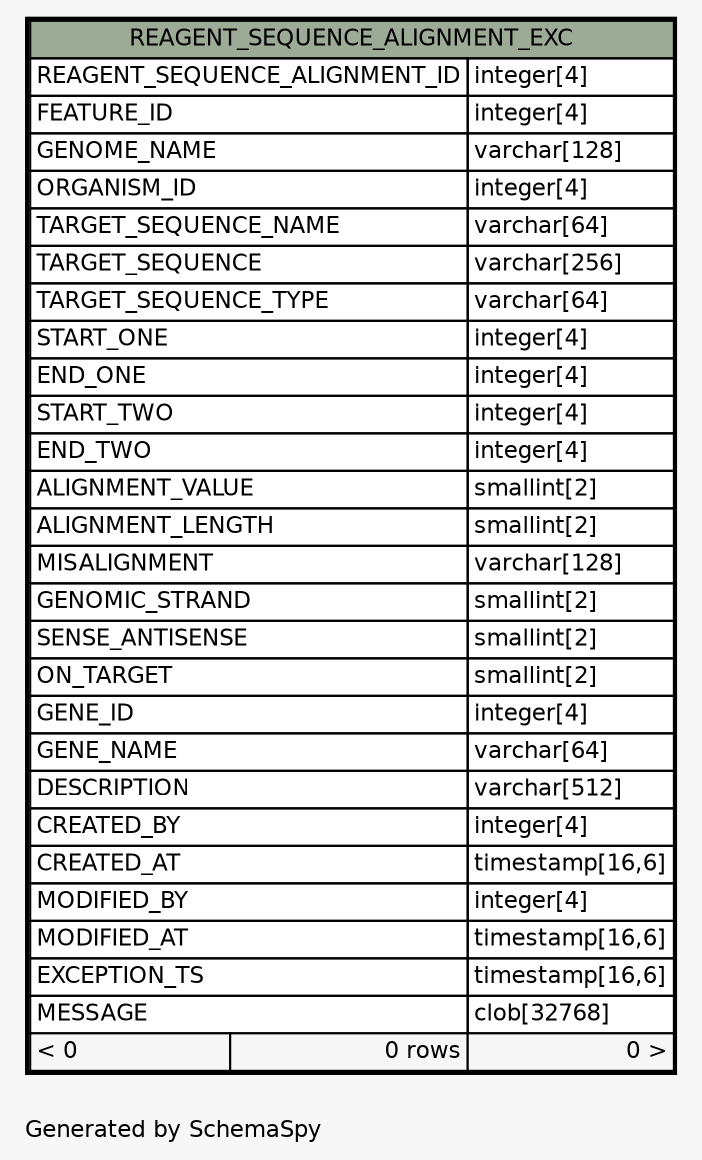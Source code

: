 // dot 2.38.0 on Windows 10 10.0
// SchemaSpy rev Unknown
digraph "oneDegreeRelationshipsDiagram" {
  graph [
    rankdir="RL"
    bgcolor="#f7f7f7"
    label="\nGenerated by SchemaSpy"
    labeljust="l"
    nodesep="0.18"
    ranksep="0.46"
    fontname="Helvetica"
    fontsize="11"
  ];
  node [
    fontname="Helvetica"
    fontsize="11"
    shape="plaintext"
  ];
  edge [
    arrowsize="0.8"
  ];
  "REAGENT_SEQUENCE_ALIGNMENT_EXC" [
    label=<
    <TABLE BORDER="2" CELLBORDER="1" CELLSPACING="0" BGCOLOR="#ffffff">
      <TR><TD COLSPAN="3" BGCOLOR="#9bab96" ALIGN="CENTER">REAGENT_SEQUENCE_ALIGNMENT_EXC</TD></TR>
      <TR><TD PORT="REAGENT_SEQUENCE_ALIGNMENT_ID" COLSPAN="2" ALIGN="LEFT">REAGENT_SEQUENCE_ALIGNMENT_ID</TD><TD PORT="REAGENT_SEQUENCE_ALIGNMENT_ID.type" ALIGN="LEFT">integer[4]</TD></TR>
      <TR><TD PORT="FEATURE_ID" COLSPAN="2" ALIGN="LEFT">FEATURE_ID</TD><TD PORT="FEATURE_ID.type" ALIGN="LEFT">integer[4]</TD></TR>
      <TR><TD PORT="GENOME_NAME" COLSPAN="2" ALIGN="LEFT">GENOME_NAME</TD><TD PORT="GENOME_NAME.type" ALIGN="LEFT">varchar[128]</TD></TR>
      <TR><TD PORT="ORGANISM_ID" COLSPAN="2" ALIGN="LEFT">ORGANISM_ID</TD><TD PORT="ORGANISM_ID.type" ALIGN="LEFT">integer[4]</TD></TR>
      <TR><TD PORT="TARGET_SEQUENCE_NAME" COLSPAN="2" ALIGN="LEFT">TARGET_SEQUENCE_NAME</TD><TD PORT="TARGET_SEQUENCE_NAME.type" ALIGN="LEFT">varchar[64]</TD></TR>
      <TR><TD PORT="TARGET_SEQUENCE" COLSPAN="2" ALIGN="LEFT">TARGET_SEQUENCE</TD><TD PORT="TARGET_SEQUENCE.type" ALIGN="LEFT">varchar[256]</TD></TR>
      <TR><TD PORT="TARGET_SEQUENCE_TYPE" COLSPAN="2" ALIGN="LEFT">TARGET_SEQUENCE_TYPE</TD><TD PORT="TARGET_SEQUENCE_TYPE.type" ALIGN="LEFT">varchar[64]</TD></TR>
      <TR><TD PORT="START_ONE" COLSPAN="2" ALIGN="LEFT">START_ONE</TD><TD PORT="START_ONE.type" ALIGN="LEFT">integer[4]</TD></TR>
      <TR><TD PORT="END_ONE" COLSPAN="2" ALIGN="LEFT">END_ONE</TD><TD PORT="END_ONE.type" ALIGN="LEFT">integer[4]</TD></TR>
      <TR><TD PORT="START_TWO" COLSPAN="2" ALIGN="LEFT">START_TWO</TD><TD PORT="START_TWO.type" ALIGN="LEFT">integer[4]</TD></TR>
      <TR><TD PORT="END_TWO" COLSPAN="2" ALIGN="LEFT">END_TWO</TD><TD PORT="END_TWO.type" ALIGN="LEFT">integer[4]</TD></TR>
      <TR><TD PORT="ALIGNMENT_VALUE" COLSPAN="2" ALIGN="LEFT">ALIGNMENT_VALUE</TD><TD PORT="ALIGNMENT_VALUE.type" ALIGN="LEFT">smallint[2]</TD></TR>
      <TR><TD PORT="ALIGNMENT_LENGTH" COLSPAN="2" ALIGN="LEFT">ALIGNMENT_LENGTH</TD><TD PORT="ALIGNMENT_LENGTH.type" ALIGN="LEFT">smallint[2]</TD></TR>
      <TR><TD PORT="MISALIGNMENT" COLSPAN="2" ALIGN="LEFT">MISALIGNMENT</TD><TD PORT="MISALIGNMENT.type" ALIGN="LEFT">varchar[128]</TD></TR>
      <TR><TD PORT="GENOMIC_STRAND" COLSPAN="2" ALIGN="LEFT">GENOMIC_STRAND</TD><TD PORT="GENOMIC_STRAND.type" ALIGN="LEFT">smallint[2]</TD></TR>
      <TR><TD PORT="SENSE_ANTISENSE" COLSPAN="2" ALIGN="LEFT">SENSE_ANTISENSE</TD><TD PORT="SENSE_ANTISENSE.type" ALIGN="LEFT">smallint[2]</TD></TR>
      <TR><TD PORT="ON_TARGET" COLSPAN="2" ALIGN="LEFT">ON_TARGET</TD><TD PORT="ON_TARGET.type" ALIGN="LEFT">smallint[2]</TD></TR>
      <TR><TD PORT="GENE_ID" COLSPAN="2" ALIGN="LEFT">GENE_ID</TD><TD PORT="GENE_ID.type" ALIGN="LEFT">integer[4]</TD></TR>
      <TR><TD PORT="GENE_NAME" COLSPAN="2" ALIGN="LEFT">GENE_NAME</TD><TD PORT="GENE_NAME.type" ALIGN="LEFT">varchar[64]</TD></TR>
      <TR><TD PORT="DESCRIPTION" COLSPAN="2" ALIGN="LEFT">DESCRIPTION</TD><TD PORT="DESCRIPTION.type" ALIGN="LEFT">varchar[512]</TD></TR>
      <TR><TD PORT="CREATED_BY" COLSPAN="2" ALIGN="LEFT">CREATED_BY</TD><TD PORT="CREATED_BY.type" ALIGN="LEFT">integer[4]</TD></TR>
      <TR><TD PORT="CREATED_AT" COLSPAN="2" ALIGN="LEFT">CREATED_AT</TD><TD PORT="CREATED_AT.type" ALIGN="LEFT">timestamp[16,6]</TD></TR>
      <TR><TD PORT="MODIFIED_BY" COLSPAN="2" ALIGN="LEFT">MODIFIED_BY</TD><TD PORT="MODIFIED_BY.type" ALIGN="LEFT">integer[4]</TD></TR>
      <TR><TD PORT="MODIFIED_AT" COLSPAN="2" ALIGN="LEFT">MODIFIED_AT</TD><TD PORT="MODIFIED_AT.type" ALIGN="LEFT">timestamp[16,6]</TD></TR>
      <TR><TD PORT="EXCEPTION_TS" COLSPAN="2" ALIGN="LEFT">EXCEPTION_TS</TD><TD PORT="EXCEPTION_TS.type" ALIGN="LEFT">timestamp[16,6]</TD></TR>
      <TR><TD PORT="MESSAGE" COLSPAN="2" ALIGN="LEFT">MESSAGE</TD><TD PORT="MESSAGE.type" ALIGN="LEFT">clob[32768]</TD></TR>
      <TR><TD ALIGN="LEFT" BGCOLOR="#f7f7f7">&lt; 0</TD><TD ALIGN="RIGHT" BGCOLOR="#f7f7f7">0 rows</TD><TD ALIGN="RIGHT" BGCOLOR="#f7f7f7">0 &gt;</TD></TR>
    </TABLE>>
    URL="REAGENT_SEQUENCE_ALIGNMENT_EXC.html"
    tooltip="REAGENT_SEQUENCE_ALIGNMENT_EXC"
  ];
}
